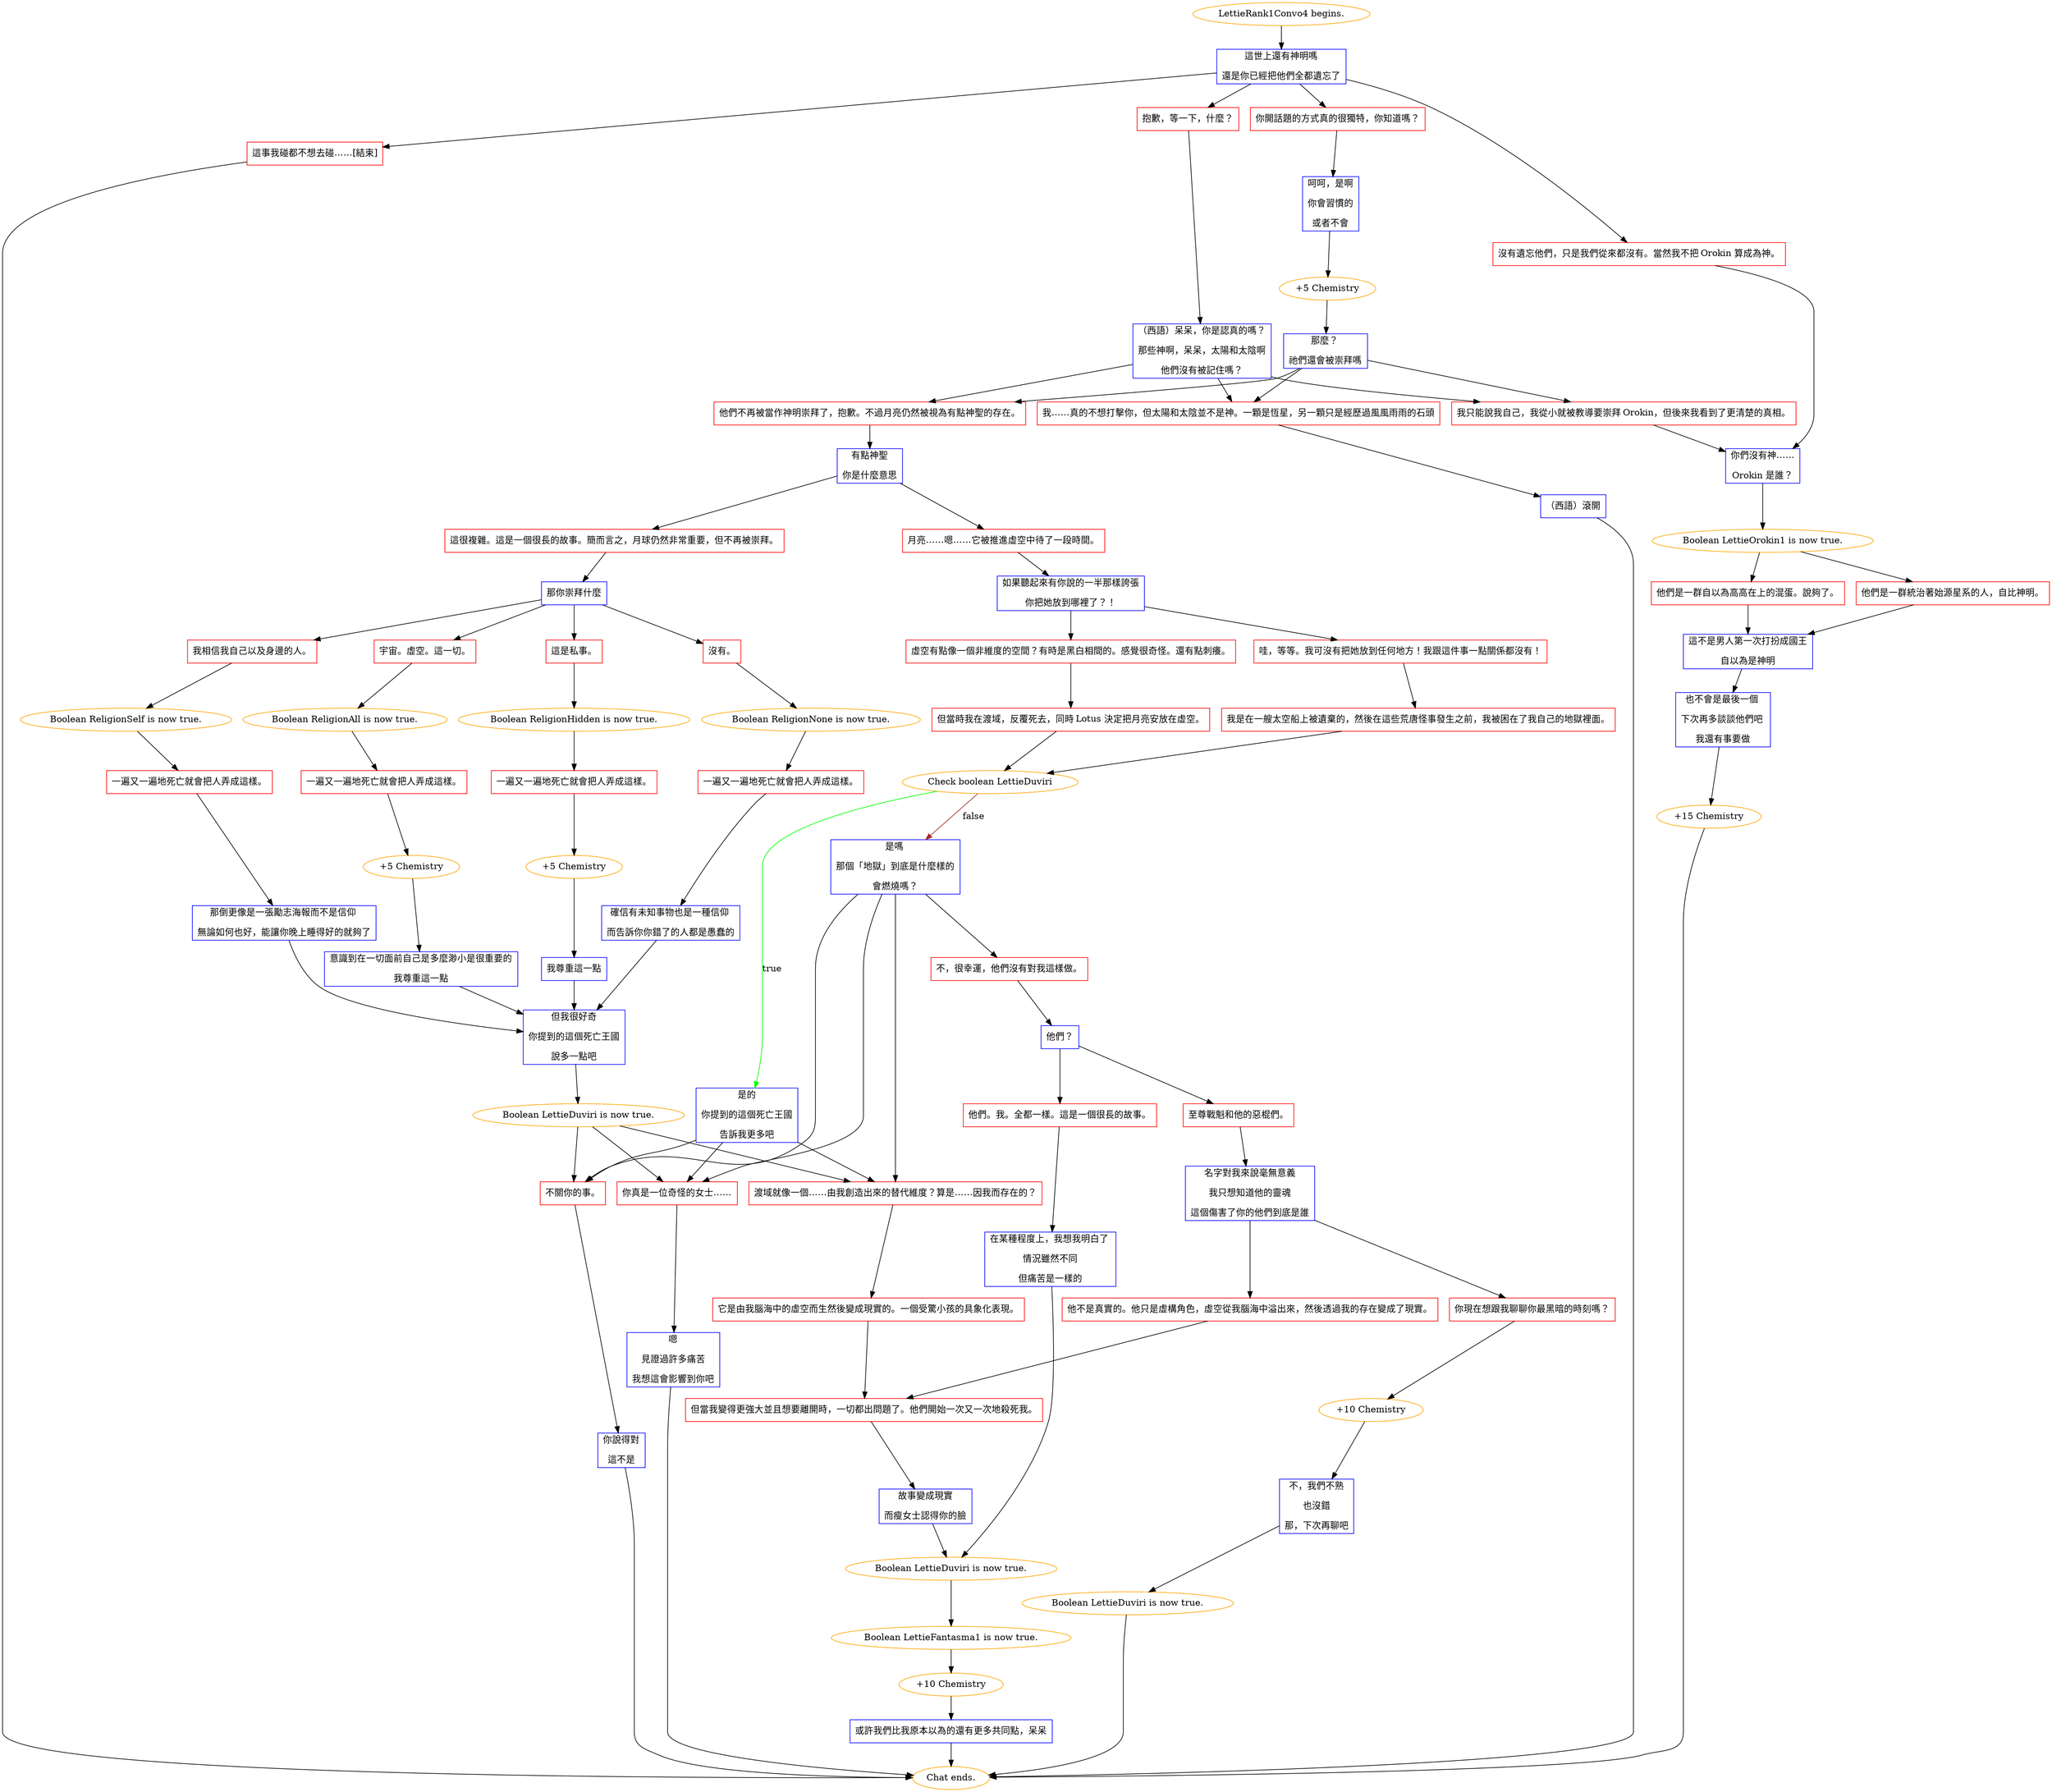 digraph {
	"LettieRank1Convo4 begins." [color=orange];
		"LettieRank1Convo4 begins." -> j2140105947;
	j2140105947 [label="這世上還有神明嗎
還是你已經把他們全都遺忘了",shape=box,color=blue];
		j2140105947 -> j184757968;
		j2140105947 -> j853591197;
		j2140105947 -> j2524708376;
		j2140105947 -> j584591856;
	j184757968 [label="抱歉，等一下，什麼？",shape=box,color=red];
		j184757968 -> j2843055615;
	j853591197 [label="你開話題的方式真的很獨特，你知道嗎？",shape=box,color=red];
		j853591197 -> j1470418959;
	j2524708376 [label="這事我碰都不想去碰……[結束]",shape=box,color=red];
		j2524708376 -> "Chat ends.";
	j584591856 [label="沒有遺忘他們，只是我們從來都沒有。當然我不把 Orokin 算成為神。",shape=box,color=red];
		j584591856 -> j3752914257;
	j2843055615 [label="（西語）呆呆，你是認真的嗎？
那些神啊，呆呆，太陽和太陰啊
他們沒有被記住嗎？",shape=box,color=blue];
		j2843055615 -> j2435905966;
		j2843055615 -> j238407706;
		j2843055615 -> j1320293583;
	j1470418959 [label="呵呵，是啊
你會習慣的
或者不會",shape=box,color=blue];
		j1470418959 -> j1492729758;
	"Chat ends." [color=orange];
	j3752914257 [label="你們沒有神……
Orokin 是誰？",shape=box,color=blue];
		j3752914257 -> j2126616671;
	j2435905966 [label="我……真的不想打擊你，但太陽和太陰並不是神。一顆是恆星，另一顆只是經歷過風風雨雨的石頭",shape=box,color=red];
		j2435905966 -> j2694215833;
	j238407706 [label="他們不再被當作神明崇拜了，抱歉。不過月亮仍然被視為有點神聖的存在。",shape=box,color=red];
		j238407706 -> j1746463702;
	j1320293583 [label="我只能說我自己，我從小就被教導要崇拜 Orokin，但後來我看到了更清楚的真相。",shape=box,color=red];
		j1320293583 -> j3752914257;
	j1492729758 [label="+5 Chemistry",color=orange];
		j1492729758 -> j3771598313;
	j2126616671 [label="Boolean LettieOrokin1 is now true.",color=orange];
		j2126616671 -> j912712287;
		j2126616671 -> j131456273;
	j2694215833 [label="（西語）滾開",shape=box,color=blue];
		j2694215833 -> "Chat ends.";
	j1746463702 [label="有點神聖
你是什麼意思",shape=box,color=blue];
		j1746463702 -> j2516448216;
		j1746463702 -> j3194031360;
	j3771598313 [label="那麼？ 
祂們還會被崇拜嗎",shape=box,color=blue];
		j3771598313 -> j2435905966;
		j3771598313 -> j238407706;
		j3771598313 -> j1320293583;
	j912712287 [label="他們是一群自以為高高在上的混蛋。說夠了。",shape=box,color=red];
		j912712287 -> j1653660965;
	j131456273 [label="他們是一群統治著始源星系的人，自比神明。",shape=box,color=red];
		j131456273 -> j1653660965;
	j2516448216 [label="月亮……嗯……它被推進虛空中待了一段時間。",shape=box,color=red];
		j2516448216 -> j2036646951;
	j3194031360 [label="這很複雜。這是一個很長的故事。簡而言之，月球仍然非常重要，但不再被崇拜。",shape=box,color=red];
		j3194031360 -> j4169977515;
	j1653660965 [label="這不是男人第一次打扮成國王
自以為是神明",shape=box,color=blue];
		j1653660965 -> j956455374;
	j2036646951 [label="如果聽起來有你說的一半那樣誇張
你把她放到哪裡了？！",shape=box,color=blue];
		j2036646951 -> j3751414632;
		j2036646951 -> j3804752021;
	j4169977515 [label="那你崇拜什麼",shape=box,color=blue];
		j4169977515 -> j3149295054;
		j4169977515 -> j2759169739;
		j4169977515 -> j2524022359;
		j4169977515 -> j935391370;
	j956455374 [label="也不會是最後一個 
下次再多談談他們吧 
我還有事要做",shape=box,color=blue];
		j956455374 -> j374273682;
	j3751414632 [label="虛空有點像一個非維度的空間？有時是黑白相間的。感覺很奇怪。還有點刺癢。",shape=box,color=red];
		j3751414632 -> j1526982790;
	j3804752021 [label="哇，等等。我可沒有把她放到任何地方！我跟這件事一點關係都沒有！",shape=box,color=red];
		j3804752021 -> j3535888703;
	j3149295054 [label="宇宙。虛空。這一切。",shape=box,color=red];
		j3149295054 -> j1772489321;
	j2759169739 [label="沒有。",shape=box,color=red];
		j2759169739 -> j2995392991;
	j2524022359 [label="我相信我自己以及身邊的人。",shape=box,color=red];
		j2524022359 -> j1803232246;
	j935391370 [label="這是私事。",shape=box,color=red];
		j935391370 -> j1189793329;
	j374273682 [label="+15 Chemistry",color=orange];
		j374273682 -> "Chat ends.";
	j1526982790 [label="但當時我在渡域，反覆死去，同時 Lotus 決定把月亮安放在虛空。",shape=box,color=red];
		j1526982790 -> j1811373516;
	j3535888703 [label="我是在一艘太空船上被遺棄的，然後在這些荒唐怪事發生之前，我被困在了我自己的地獄裡面。",shape=box,color=red];
		j3535888703 -> j1811373516;
	j1772489321 [label="Boolean ReligionAll is now true.",color=orange];
		j1772489321 -> j605588472;
	j2995392991 [label="Boolean ReligionNone is now true.",color=orange];
		j2995392991 -> j2291209969;
	j1803232246 [label="Boolean ReligionSelf is now true.",color=orange];
		j1803232246 -> j3703829850;
	j1189793329 [label="Boolean ReligionHidden is now true.",color=orange];
		j1189793329 -> j1281340942;
	j1811373516 [label="Check boolean LettieDuviri",color=orange];
		j1811373516 -> j1572373340 [label=true,color=green];
		j1811373516 -> j2047875071 [label=false,color=brown];
	j605588472 [label="一遍又一遍地死亡就會把人弄成這樣。",shape=box,color=red];
		j605588472 -> j3802758601;
	j2291209969 [label="一遍又一遍地死亡就會把人弄成這樣。",shape=box,color=red];
		j2291209969 -> j563393314;
	j3703829850 [label="一遍又一遍地死亡就會把人弄成這樣。",shape=box,color=red];
		j3703829850 -> j2198245140;
	j1281340942 [label="一遍又一遍地死亡就會把人弄成這樣。",shape=box,color=red];
		j1281340942 -> j1822359675;
	j1572373340 [label="是的
你提到的這個死亡王國
告訴我更多吧",shape=box,color=blue];
		j1572373340 -> j282094164;
		j1572373340 -> j3421475136;
		j1572373340 -> j1449365990;
	j2047875071 [label="是嗎 
那個「地獄」到底是什麼樣的
會燃燒嗎？",shape=box,color=blue];
		j2047875071 -> j282094164;
		j2047875071 -> j3421475136;
		j2047875071 -> j1449365990;
		j2047875071 -> j3969533392;
	j3802758601 [label="+5 Chemistry",color=orange];
		j3802758601 -> j3452742021;
	j563393314 [label="確信有未知事物也是一種信仰 
而告訴你你錯了的人都是愚蠢的",shape=box,color=blue];
		j563393314 -> j2521290670;
	j2198245140 [label="那倒更像是一張勵志海報而不是信仰 
無論如何也好，能讓你晚上睡得好的就夠了",shape=box,color=blue];
		j2198245140 -> j2521290670;
	j1822359675 [label="+5 Chemistry",color=orange];
		j1822359675 -> j3424193024;
	j282094164 [label="渡域就像一個……由我創造出來的替代維度？算是……因我而存在的？",shape=box,color=red];
		j282094164 -> j1889038509;
	j3421475136 [label="你真是一位奇怪的女士……",shape=box,color=red];
		j3421475136 -> j1959691045;
	j1449365990 [label="不關你的事。",shape=box,color=red];
		j1449365990 -> j669941291;
	j3969533392 [label="不，很幸運，他們沒有對我這樣做。",shape=box,color=red];
		j3969533392 -> j1725549674;
	j3452742021 [label="意識到在一切面前自己是多麼渺小是很重要的
我尊重這一點",shape=box,color=blue];
		j3452742021 -> j2521290670;
	j2521290670 [label="但我很好奇
你提到的這個死亡王國
說多一點吧",shape=box,color=blue];
		j2521290670 -> j547942567;
	j3424193024 [label="我尊重這一點",shape=box,color=blue];
		j3424193024 -> j2521290670;
	j1889038509 [label="它是由我腦海中的虛空而生然後變成現實的。一個受驚小孩的具象化表現。",shape=box,color=red];
		j1889038509 -> j2138597521;
	j1959691045 [label="嗯
見證過許多痛苦
我想這會影響到你吧",shape=box,color=blue];
		j1959691045 -> "Chat ends.";
	j669941291 [label="你說得對
這不是",shape=box,color=blue];
		j669941291 -> "Chat ends.";
	j1725549674 [label="他們？",shape=box,color=blue];
		j1725549674 -> j3424311211;
		j1725549674 -> j2906656385;
	j547942567 [label="Boolean LettieDuviri is now true.",color=orange];
		j547942567 -> j282094164;
		j547942567 -> j3421475136;
		j547942567 -> j1449365990;
	j2138597521 [label="但當我變得更強大並且想要離開時，一切都出問題了。他們開始一次又一次地殺死我。",shape=box,color=red];
		j2138597521 -> j2643625625;
	j3424311211 [label="至尊戰魁和他的惡棍們。",shape=box,color=red];
		j3424311211 -> j2173863636;
	j2906656385 [label="他們。我。全都一樣。這是一個很長的故事。",shape=box,color=red];
		j2906656385 -> j2364926890;
	j2643625625 [label="故事變成現實
而瘦女士認得你的臉",shape=box,color=blue];
		j2643625625 -> j2081301762;
	j2173863636 [label="名字對我來說毫無意義
我只想知道他的靈魂
這個傷害了你的他們到底是誰",shape=box,color=blue];
		j2173863636 -> j3704133003;
		j2173863636 -> j4206046362;
	j2364926890 [label="在某種程度上，我想我明白了 
情況雖然不同
但痛苦是一樣的",shape=box,color=blue];
		j2364926890 -> j2081301762;
	j2081301762 [label="Boolean LettieDuviri is now true.",color=orange];
		j2081301762 -> j1255822310;
	j3704133003 [label="他不是真實的。他只是虛構角色，虛空從我腦海中溢出來，然後透過我的存在變成了現實。",shape=box,color=red];
		j3704133003 -> j2138597521;
	j4206046362 [label="你現在想跟我聊聊你最黑暗的時刻嗎？",shape=box,color=red];
		j4206046362 -> j2420305647;
	j1255822310 [label="Boolean LettieFantasma1 is now true.",color=orange];
		j1255822310 -> j1636483654;
	j2420305647 [label="+10 Chemistry",color=orange];
		j2420305647 -> j3799025784;
	j1636483654 [label="+10 Chemistry",color=orange];
		j1636483654 -> j3538769543;
	j3799025784 [label="不，我們不熟
也沒錯
那，下次再聊吧",shape=box,color=blue];
		j3799025784 -> j2620081815;
	j3538769543 [label="或許我們比我原本以為的還有更多共同點，呆呆",shape=box,color=blue];
		j3538769543 -> "Chat ends.";
	j2620081815 [label="Boolean LettieDuviri is now true.",color=orange];
		j2620081815 -> "Chat ends.";
}